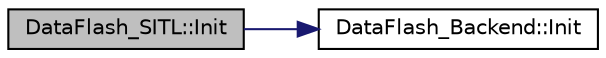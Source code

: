 digraph "DataFlash_SITL::Init"
{
 // INTERACTIVE_SVG=YES
  edge [fontname="Helvetica",fontsize="10",labelfontname="Helvetica",labelfontsize="10"];
  node [fontname="Helvetica",fontsize="10",shape=record];
  rankdir="LR";
  Node1 [label="DataFlash_SITL::Init",height=0.2,width=0.4,color="black", fillcolor="grey75", style="filled", fontcolor="black"];
  Node1 -> Node2 [color="midnightblue",fontsize="10",style="solid",fontname="Helvetica"];
  Node2 [label="DataFlash_Backend::Init",height=0.2,width=0.4,color="black", fillcolor="white", style="filled",URL="$classDataFlash__Backend.html#a9eb55405ad9c2501a092da3f659c5a4a"];
}

